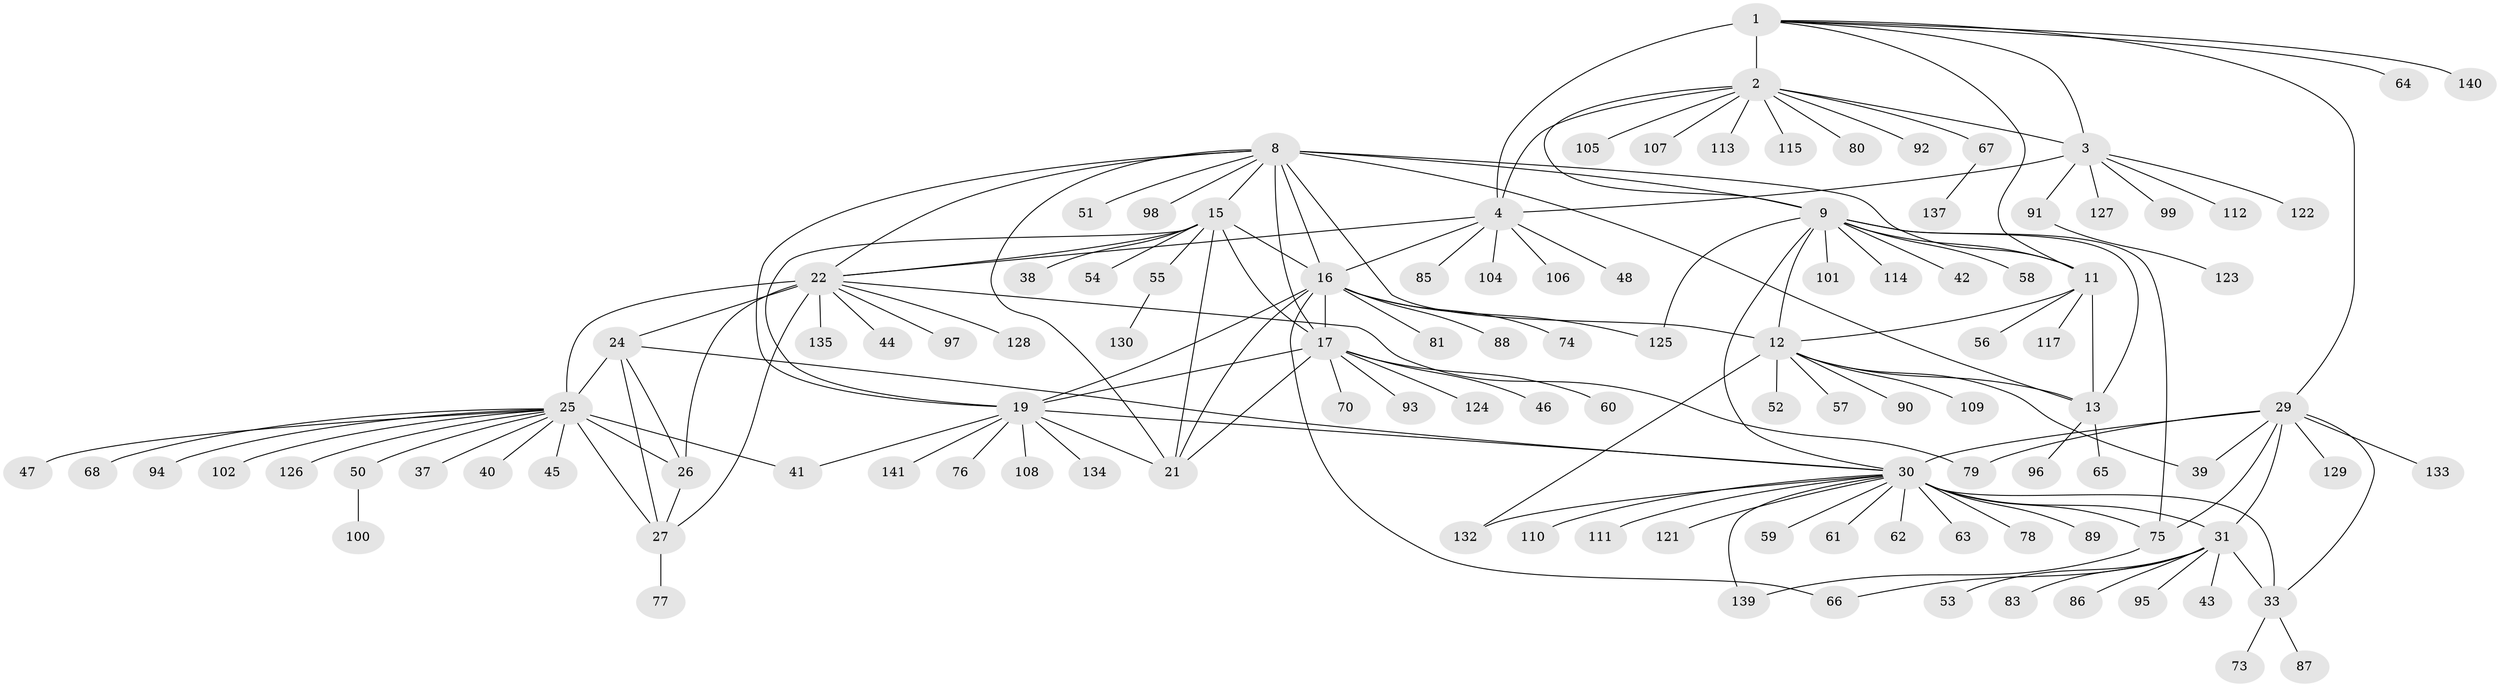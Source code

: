 // Generated by graph-tools (version 1.1) at 2025/52/02/27/25 19:52:22]
// undirected, 114 vertices, 157 edges
graph export_dot {
graph [start="1"]
  node [color=gray90,style=filled];
  1 [super="+7"];
  2 [super="+6"];
  3 [super="+72"];
  4 [super="+5"];
  8 [super="+20"];
  9 [super="+10"];
  11 [super="+119"];
  12 [super="+14"];
  13 [super="+36"];
  15 [super="+84"];
  16 [super="+116"];
  17 [super="+18"];
  19 [super="+120"];
  21;
  22 [super="+23"];
  24 [super="+49"];
  25 [super="+28"];
  26;
  27 [super="+118"];
  29 [super="+71"];
  30 [super="+35"];
  31 [super="+32"];
  33 [super="+34"];
  37;
  38;
  39;
  40;
  41;
  42;
  43;
  44;
  45;
  46;
  47;
  48;
  50 [super="+82"];
  51;
  52;
  53;
  54;
  55;
  56;
  57;
  58;
  59 [super="+69"];
  60;
  61;
  62 [super="+138"];
  63;
  64;
  65;
  66;
  67 [super="+136"];
  68;
  70;
  73;
  74;
  75 [super="+131"];
  76;
  77;
  78;
  79;
  80;
  81;
  83;
  85;
  86;
  87;
  88;
  89;
  90;
  91;
  92;
  93;
  94;
  95 [super="+103"];
  96;
  97;
  98;
  99;
  100;
  101;
  102;
  104;
  105;
  106;
  107;
  108;
  109;
  110;
  111;
  112;
  113;
  114;
  115;
  117;
  121;
  122;
  123;
  124;
  125;
  126;
  127;
  128;
  129;
  130;
  132;
  133;
  134;
  135;
  137;
  139;
  140;
  141;
  1 -- 2 [weight=4];
  1 -- 3 [weight=2];
  1 -- 4 [weight=4];
  1 -- 140;
  1 -- 64;
  1 -- 29;
  1 -- 11;
  2 -- 3 [weight=2];
  2 -- 4 [weight=4];
  2 -- 80;
  2 -- 92;
  2 -- 113;
  2 -- 115;
  2 -- 67;
  2 -- 9;
  2 -- 105;
  2 -- 107;
  3 -- 4 [weight=2];
  3 -- 91;
  3 -- 99;
  3 -- 112;
  3 -- 122;
  3 -- 127;
  4 -- 22;
  4 -- 48;
  4 -- 104;
  4 -- 106;
  4 -- 16;
  4 -- 85;
  8 -- 9 [weight=2];
  8 -- 11;
  8 -- 12 [weight=2];
  8 -- 13;
  8 -- 22;
  8 -- 98;
  8 -- 15;
  8 -- 16;
  8 -- 17 [weight=2];
  8 -- 19;
  8 -- 51;
  8 -- 21;
  9 -- 11 [weight=2];
  9 -- 12 [weight=4];
  9 -- 13 [weight=2];
  9 -- 42;
  9 -- 101;
  9 -- 75;
  9 -- 114;
  9 -- 58;
  9 -- 125;
  9 -- 30;
  11 -- 12 [weight=2];
  11 -- 13;
  11 -- 56;
  11 -- 117;
  12 -- 13 [weight=2];
  12 -- 52;
  12 -- 109;
  12 -- 132;
  12 -- 39;
  12 -- 90;
  12 -- 57;
  13 -- 65;
  13 -- 96;
  15 -- 16;
  15 -- 17 [weight=2];
  15 -- 19;
  15 -- 21;
  15 -- 38;
  15 -- 54;
  15 -- 55;
  15 -- 22;
  16 -- 17 [weight=2];
  16 -- 19;
  16 -- 21;
  16 -- 66;
  16 -- 74;
  16 -- 81;
  16 -- 88;
  16 -- 125;
  17 -- 19 [weight=2];
  17 -- 21 [weight=2];
  17 -- 70;
  17 -- 93;
  17 -- 124;
  17 -- 46;
  17 -- 60;
  19 -- 21;
  19 -- 41;
  19 -- 76;
  19 -- 108;
  19 -- 134;
  19 -- 141;
  19 -- 30;
  22 -- 24 [weight=2];
  22 -- 25 [weight=4];
  22 -- 26 [weight=2];
  22 -- 27 [weight=2];
  22 -- 44;
  22 -- 97;
  22 -- 128;
  22 -- 135;
  22 -- 79;
  24 -- 25 [weight=2];
  24 -- 26;
  24 -- 27;
  24 -- 30;
  25 -- 26 [weight=2];
  25 -- 27 [weight=2];
  25 -- 41;
  25 -- 45;
  25 -- 47;
  25 -- 68;
  25 -- 37;
  25 -- 102;
  25 -- 40;
  25 -- 50;
  25 -- 94;
  25 -- 126;
  26 -- 27;
  27 -- 77;
  29 -- 30 [weight=2];
  29 -- 31 [weight=2];
  29 -- 33 [weight=2];
  29 -- 39;
  29 -- 79;
  29 -- 129;
  29 -- 133;
  29 -- 75;
  30 -- 31 [weight=4];
  30 -- 33 [weight=4];
  30 -- 62;
  30 -- 78;
  30 -- 110;
  30 -- 111;
  30 -- 121;
  30 -- 139;
  30 -- 132;
  30 -- 75;
  30 -- 63;
  30 -- 61;
  30 -- 89;
  30 -- 59;
  31 -- 33 [weight=4];
  31 -- 66;
  31 -- 83;
  31 -- 86;
  31 -- 43;
  31 -- 53;
  31 -- 95;
  33 -- 73;
  33 -- 87;
  50 -- 100;
  55 -- 130;
  67 -- 137;
  75 -- 139;
  91 -- 123;
}
